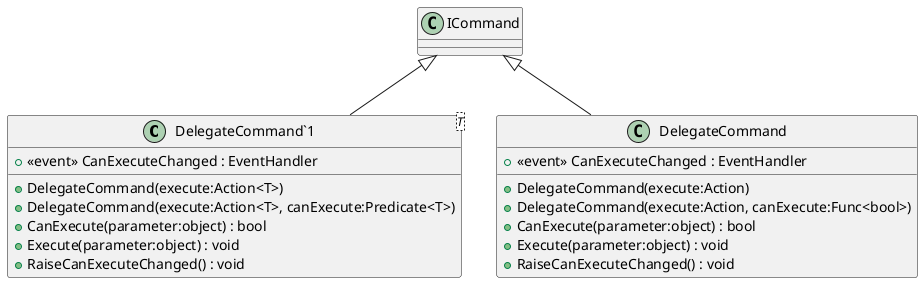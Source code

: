 @startuml
class "DelegateCommand`1"<T> {
    +  <<event>> CanExecuteChanged : EventHandler 
    + DelegateCommand(execute:Action<T>)
    + DelegateCommand(execute:Action<T>, canExecute:Predicate<T>)
    + CanExecute(parameter:object) : bool
    + Execute(parameter:object) : void
    + RaiseCanExecuteChanged() : void
}
class DelegateCommand {
    +  <<event>> CanExecuteChanged : EventHandler 
    + DelegateCommand(execute:Action)
    + DelegateCommand(execute:Action, canExecute:Func<bool>)
    + CanExecute(parameter:object) : bool
    + Execute(parameter:object) : void
    + RaiseCanExecuteChanged() : void
}
ICommand <|-- "DelegateCommand`1"
ICommand <|-- DelegateCommand
@enduml
